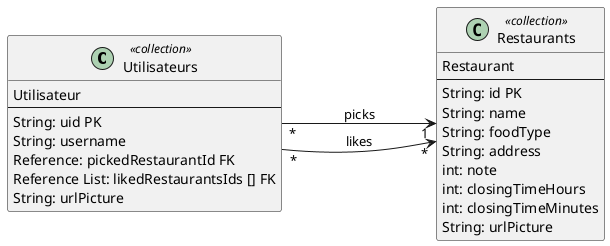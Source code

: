 @startuml
'https://plantuml.com/class-diagram
left to right direction

class "Utilisateurs" as user
class "Restaurants" as restaurant

class user << collection >> {
Utilisateur
--
String: uid PK
String: username
Reference: pickedRestaurantId FK
Reference List: likedRestaurantsIds [] FK
String: urlPicture
}

class restaurant << collection >> {
Restaurant
--
String: id PK
String: name
String: foodType
String: address
int: note
int: closingTimeHours
int: closingTimeMinutes
String: urlPicture
}

user "*" ---> "1" restaurant : picks
user "*" ---> "*" restaurant : likes


@enduml